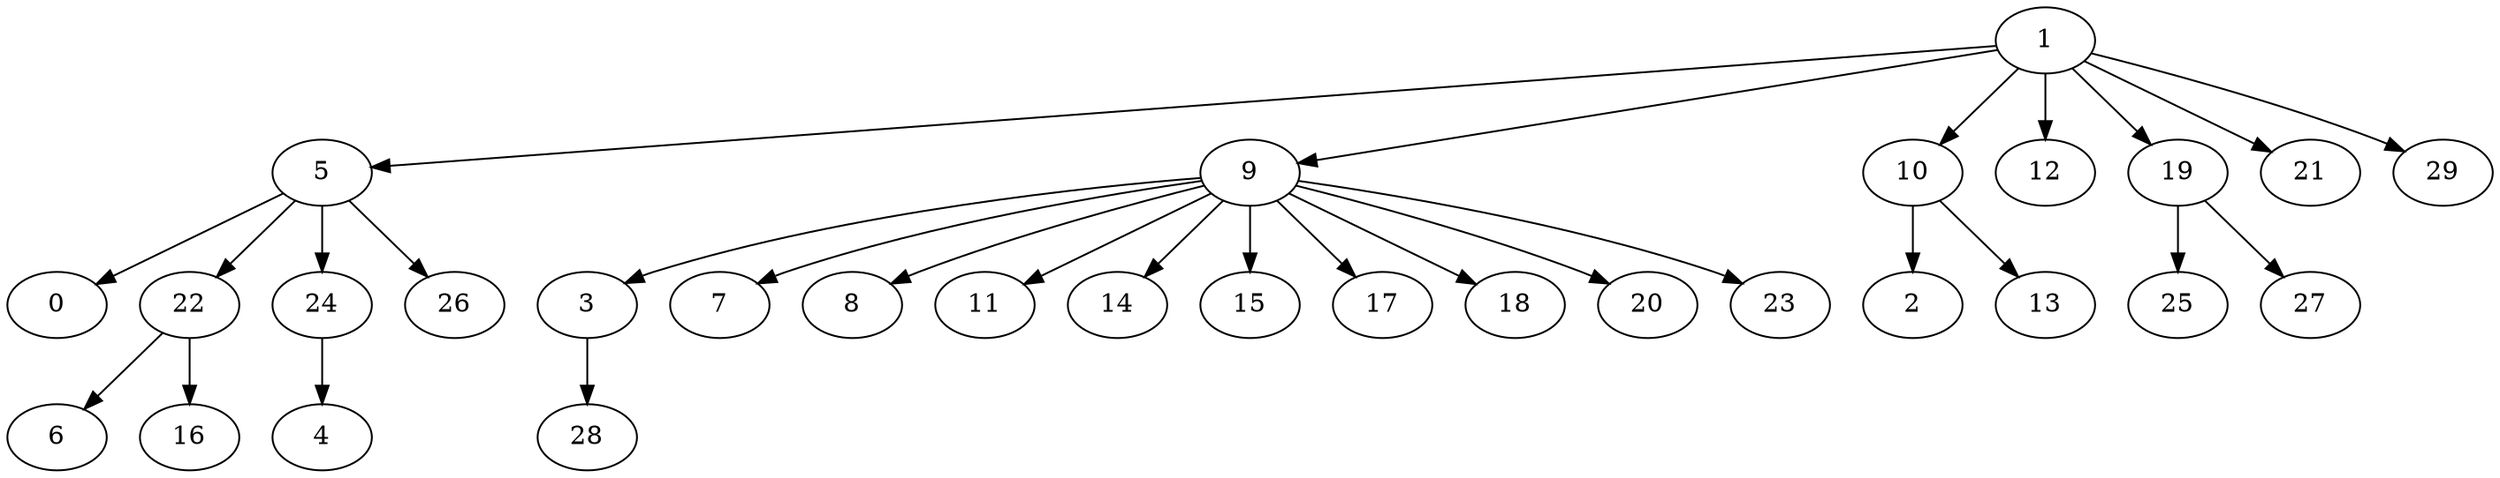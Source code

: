 digraph {
  1 -> 5;
  1 -> 9;
  1 -> 10;
  1 -> 12;
  1 -> 19;
  1 -> 21;
  1 -> 29;
  5 -> 0;
  5 -> 22;
  5 -> 24;
  5 -> 26;
  9 -> 3;
  9 -> 7;
  9 -> 8;
  9 -> 11;
  9 -> 14;
  9 -> 15;
  9 -> 17;
  9 -> 18;
  9 -> 20;
  9 -> 23;
  10 -> 2;
  10 -> 13;
  19 -> 25;
  19 -> 27;
  22 -> 6;
  22 -> 16;
  24 -> 4;
  3 -> 28;
}